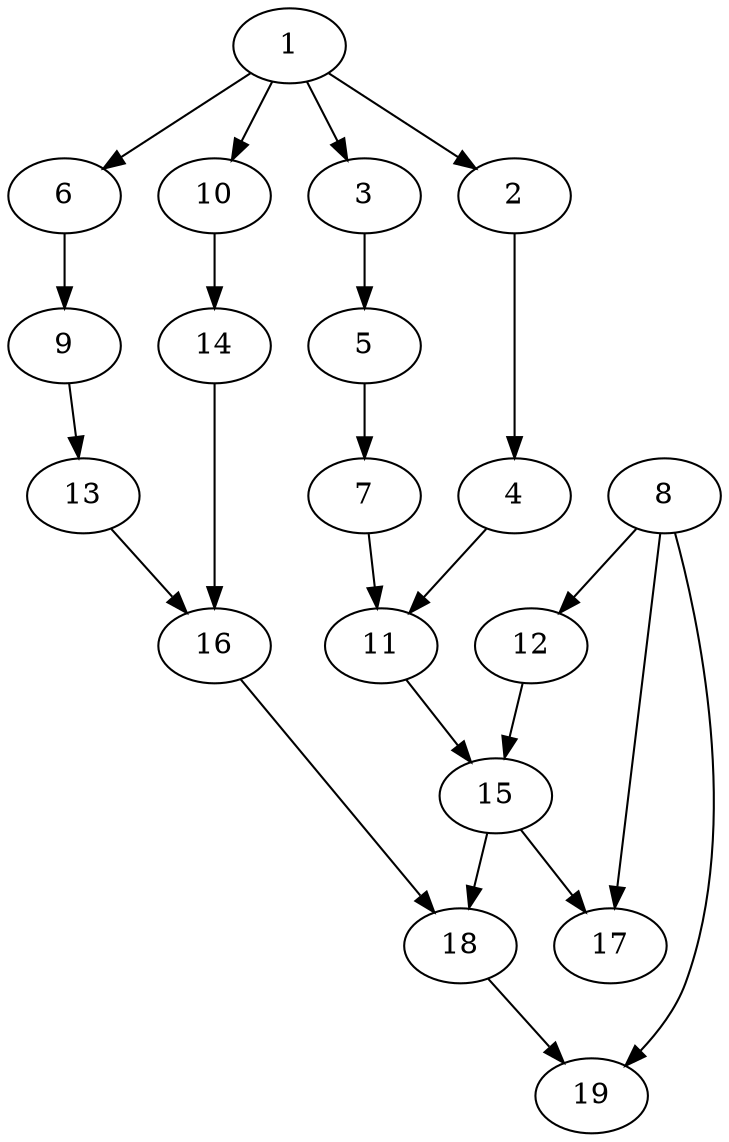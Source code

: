 strict digraph  {
1;
2;
3;
6;
10;
4;
5;
11;
7;
9;
8;
12;
17;
19;
13;
14;
15;
16;
18;
1 -> 2;
1 -> 3;
1 -> 6;
1 -> 10;
2 -> 4;
3 -> 5;
6 -> 9;
10 -> 14;
4 -> 11;
5 -> 7;
11 -> 15;
7 -> 11;
9 -> 13;
8 -> 12;
8 -> 17;
8 -> 19;
12 -> 15;
13 -> 16;
14 -> 16;
15 -> 17;
15 -> 18;
16 -> 18;
18 -> 19;
}
